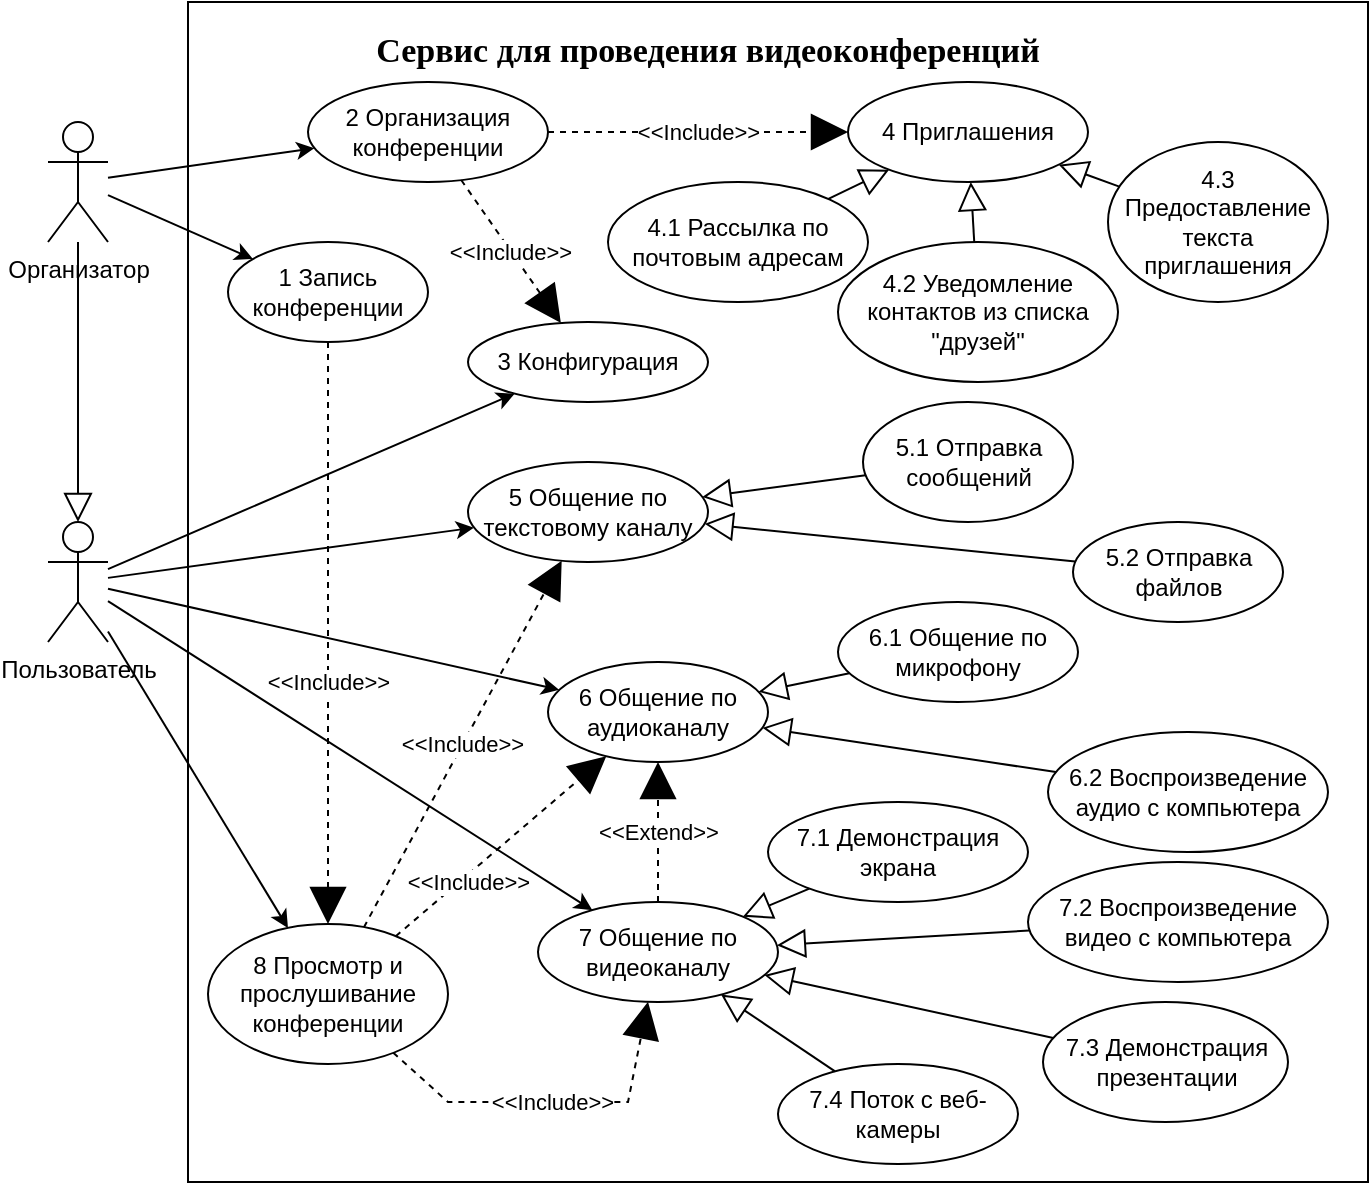 <mxfile version="15.5.4" type="device"><diagram id="Wf5anW7jaSo1bPB-Chxk" name="Page-1"><mxGraphModel dx="1422" dy="747" grid="1" gridSize="10" guides="1" tooltips="1" connect="1" arrows="1" fold="1" page="1" pageScale="1" pageWidth="850" pageHeight="1100" math="0" shadow="0"><root><mxCell id="0"/><mxCell id="1" parent="0"/><mxCell id="dRGXUue91P5uxuQMKvfA-1" value="" style="rounded=0;whiteSpace=wrap;html=1;" vertex="1" parent="1"><mxGeometry x="100" y="10" width="590" height="590" as="geometry"/></mxCell><mxCell id="dRGXUue91P5uxuQMKvfA-2" value="&lt;div&gt;Организатор&lt;/div&gt;" style="shape=umlActor;verticalLabelPosition=bottom;verticalAlign=top;html=1;outlineConnect=0;" vertex="1" parent="1"><mxGeometry x="30" y="70" width="30" height="60" as="geometry"/></mxCell><mxCell id="dRGXUue91P5uxuQMKvfA-3" value="Пользователь" style="shape=umlActor;verticalLabelPosition=bottom;verticalAlign=top;html=1;outlineConnect=0;" vertex="1" parent="1"><mxGeometry x="30" y="270" width="30" height="60" as="geometry"/></mxCell><mxCell id="dRGXUue91P5uxuQMKvfA-4" value="2 Организация конференции" style="ellipse;whiteSpace=wrap;html=1;" vertex="1" parent="1"><mxGeometry x="160" y="50" width="120" height="50" as="geometry"/></mxCell><mxCell id="dRGXUue91P5uxuQMKvfA-5" value="3 Конфигурация" style="ellipse;whiteSpace=wrap;html=1;" vertex="1" parent="1"><mxGeometry x="240" y="170" width="120" height="40" as="geometry"/></mxCell><mxCell id="dRGXUue91P5uxuQMKvfA-6" value="4 Приглашения" style="ellipse;whiteSpace=wrap;html=1;" vertex="1" parent="1"><mxGeometry x="430" y="50" width="120" height="50" as="geometry"/></mxCell><mxCell id="dRGXUue91P5uxuQMKvfA-7" value="4.1 Рассылка по почтовым адресам" style="ellipse;whiteSpace=wrap;html=1;" vertex="1" parent="1"><mxGeometry x="310" y="100" width="130" height="60" as="geometry"/></mxCell><mxCell id="dRGXUue91P5uxuQMKvfA-8" value="4.2 Уведомление контактов из списка &quot;друзей&quot;" style="ellipse;whiteSpace=wrap;html=1;" vertex="1" parent="1"><mxGeometry x="425" y="130" width="140" height="70" as="geometry"/></mxCell><mxCell id="dRGXUue91P5uxuQMKvfA-9" value="4.3 Предоставление текста приглашения" style="ellipse;whiteSpace=wrap;html=1;" vertex="1" parent="1"><mxGeometry x="560" y="80" width="110" height="80" as="geometry"/></mxCell><mxCell id="dRGXUue91P5uxuQMKvfA-10" value="1 Запись конференции" style="ellipse;whiteSpace=wrap;html=1;" vertex="1" parent="1"><mxGeometry x="120" y="130" width="100" height="50" as="geometry"/></mxCell><mxCell id="dRGXUue91P5uxuQMKvfA-11" value="5 Общение по текстовому каналу" style="ellipse;whiteSpace=wrap;html=1;" vertex="1" parent="1"><mxGeometry x="240" y="240" width="120" height="50" as="geometry"/></mxCell><mxCell id="dRGXUue91P5uxuQMKvfA-12" value="&lt;div&gt;6 Общение по аудиоканалу&lt;/div&gt;" style="ellipse;whiteSpace=wrap;html=1;" vertex="1" parent="1"><mxGeometry x="280" y="340" width="110" height="50" as="geometry"/></mxCell><mxCell id="dRGXUue91P5uxuQMKvfA-13" value="7 Общение по видеоканалу" style="ellipse;whiteSpace=wrap;html=1;" vertex="1" parent="1"><mxGeometry x="275" y="460" width="120" height="50" as="geometry"/></mxCell><mxCell id="dRGXUue91P5uxuQMKvfA-14" value="5.1 Отправка сообщений" style="ellipse;whiteSpace=wrap;html=1;" vertex="1" parent="1"><mxGeometry x="437.5" y="210" width="105" height="60" as="geometry"/></mxCell><mxCell id="dRGXUue91P5uxuQMKvfA-15" value="5.2 Отправка файлов" style="ellipse;whiteSpace=wrap;html=1;" vertex="1" parent="1"><mxGeometry x="542.5" y="270" width="105" height="50" as="geometry"/></mxCell><mxCell id="dRGXUue91P5uxuQMKvfA-16" value="6.1 Общение по микрофону" style="ellipse;whiteSpace=wrap;html=1;" vertex="1" parent="1"><mxGeometry x="425" y="310" width="120" height="50" as="geometry"/></mxCell><mxCell id="dRGXUue91P5uxuQMKvfA-17" value="6.2 Воспроизведение аудио с компьютера" style="ellipse;whiteSpace=wrap;html=1;" vertex="1" parent="1"><mxGeometry x="530" y="375" width="140" height="60" as="geometry"/></mxCell><mxCell id="dRGXUue91P5uxuQMKvfA-18" value="7.1 Демонстрация экрана" style="ellipse;whiteSpace=wrap;html=1;" vertex="1" parent="1"><mxGeometry x="390" y="410" width="130" height="50" as="geometry"/></mxCell><mxCell id="dRGXUue91P5uxuQMKvfA-19" value="7.2 Воспроизведение видео с компьютера" style="ellipse;whiteSpace=wrap;html=1;" vertex="1" parent="1"><mxGeometry x="520" y="440" width="150" height="60" as="geometry"/></mxCell><mxCell id="dRGXUue91P5uxuQMKvfA-20" value="7.4 Поток с веб-камеры" style="ellipse;whiteSpace=wrap;html=1;" vertex="1" parent="1"><mxGeometry x="395" y="541" width="120" height="50" as="geometry"/></mxCell><mxCell id="dRGXUue91P5uxuQMKvfA-21" value="7.3 Демонстрация презентации" style="ellipse;whiteSpace=wrap;html=1;" vertex="1" parent="1"><mxGeometry x="527.5" y="510" width="122.5" height="60" as="geometry"/></mxCell><mxCell id="dRGXUue91P5uxuQMKvfA-22" value="" style="endArrow=classic;html=1;rounded=0;" edge="1" parent="1" source="dRGXUue91P5uxuQMKvfA-2" target="dRGXUue91P5uxuQMKvfA-4"><mxGeometry width="50" height="50" relative="1" as="geometry"><mxPoint x="380" y="440" as="sourcePoint"/><mxPoint x="430" y="390" as="targetPoint"/></mxGeometry></mxCell><mxCell id="dRGXUue91P5uxuQMKvfA-23" value="" style="endArrow=classic;html=1;rounded=0;" edge="1" parent="1" source="dRGXUue91P5uxuQMKvfA-2" target="dRGXUue91P5uxuQMKvfA-10"><mxGeometry width="50" height="50" relative="1" as="geometry"><mxPoint x="70" y="109.268" as="sourcePoint"/><mxPoint x="200.16" y="102.919" as="targetPoint"/></mxGeometry></mxCell><mxCell id="dRGXUue91P5uxuQMKvfA-24" value="" style="endArrow=classic;html=1;rounded=0;" edge="1" parent="1" source="dRGXUue91P5uxuQMKvfA-3" target="dRGXUue91P5uxuQMKvfA-5"><mxGeometry width="50" height="50" relative="1" as="geometry"><mxPoint x="80" y="119.268" as="sourcePoint"/><mxPoint x="210.16" y="112.919" as="targetPoint"/></mxGeometry></mxCell><mxCell id="dRGXUue91P5uxuQMKvfA-25" value="" style="endArrow=classic;html=1;rounded=0;" edge="1" parent="1" source="dRGXUue91P5uxuQMKvfA-3" target="dRGXUue91P5uxuQMKvfA-11"><mxGeometry width="50" height="50" relative="1" as="geometry"><mxPoint x="90" y="129.268" as="sourcePoint"/><mxPoint x="220.16" y="122.919" as="targetPoint"/></mxGeometry></mxCell><mxCell id="dRGXUue91P5uxuQMKvfA-26" value="&amp;lt;&amp;lt;Extend&amp;gt;&amp;gt;" style="endArrow=block;endSize=16;endFill=1;html=1;rounded=0;dashed=1;" edge="1" parent="1" source="dRGXUue91P5uxuQMKvfA-13" target="dRGXUue91P5uxuQMKvfA-12"><mxGeometry width="160" relative="1" as="geometry"><mxPoint x="320" y="410" as="sourcePoint"/><mxPoint x="480" y="410" as="targetPoint"/></mxGeometry></mxCell><mxCell id="dRGXUue91P5uxuQMKvfA-27" value="" style="endArrow=block;endFill=0;endSize=12;html=1;rounded=0;" edge="1" parent="1" source="dRGXUue91P5uxuQMKvfA-18" target="dRGXUue91P5uxuQMKvfA-13"><mxGeometry width="160" relative="1" as="geometry"><mxPoint x="320" y="410" as="sourcePoint"/><mxPoint x="480" y="410" as="targetPoint"/></mxGeometry></mxCell><mxCell id="dRGXUue91P5uxuQMKvfA-28" value="" style="endArrow=block;endFill=0;endSize=12;html=1;rounded=0;" edge="1" parent="1" source="dRGXUue91P5uxuQMKvfA-19" target="dRGXUue91P5uxuQMKvfA-13"><mxGeometry width="160" relative="1" as="geometry"><mxPoint x="430" y="600" as="sourcePoint"/><mxPoint x="389.793" y="766.678" as="targetPoint"/></mxGeometry></mxCell><mxCell id="dRGXUue91P5uxuQMKvfA-29" value="" style="endArrow=block;endFill=0;endSize=12;html=1;rounded=0;" edge="1" parent="1" source="dRGXUue91P5uxuQMKvfA-21" target="dRGXUue91P5uxuQMKvfA-13"><mxGeometry width="160" relative="1" as="geometry"><mxPoint x="460.168" y="772.992" as="sourcePoint"/><mxPoint x="399.793" y="776.678" as="targetPoint"/></mxGeometry></mxCell><mxCell id="dRGXUue91P5uxuQMKvfA-30" value="" style="endArrow=block;endFill=0;endSize=12;html=1;rounded=0;" edge="1" parent="1" source="dRGXUue91P5uxuQMKvfA-20" target="dRGXUue91P5uxuQMKvfA-13"><mxGeometry width="160" relative="1" as="geometry"><mxPoint x="470.168" y="782.992" as="sourcePoint"/><mxPoint x="409.793" y="786.678" as="targetPoint"/></mxGeometry></mxCell><mxCell id="dRGXUue91P5uxuQMKvfA-31" value="" style="endArrow=block;endFill=0;endSize=12;html=1;rounded=0;" edge="1" parent="1" source="dRGXUue91P5uxuQMKvfA-16" target="dRGXUue91P5uxuQMKvfA-12"><mxGeometry width="160" relative="1" as="geometry"><mxPoint x="480.168" y="792.992" as="sourcePoint"/><mxPoint x="419.793" y="796.678" as="targetPoint"/></mxGeometry></mxCell><mxCell id="dRGXUue91P5uxuQMKvfA-32" value="" style="endArrow=block;endFill=0;endSize=12;html=1;rounded=0;" edge="1" parent="1" source="dRGXUue91P5uxuQMKvfA-17" target="dRGXUue91P5uxuQMKvfA-12"><mxGeometry width="160" relative="1" as="geometry"><mxPoint x="490.168" y="802.992" as="sourcePoint"/><mxPoint x="429.793" y="806.678" as="targetPoint"/></mxGeometry></mxCell><mxCell id="dRGXUue91P5uxuQMKvfA-33" value="" style="endArrow=block;endFill=0;endSize=12;html=1;rounded=0;" edge="1" parent="1" source="dRGXUue91P5uxuQMKvfA-7" target="dRGXUue91P5uxuQMKvfA-6"><mxGeometry width="160" relative="1" as="geometry"><mxPoint x="500.168" y="812.992" as="sourcePoint"/><mxPoint x="439.793" y="816.678" as="targetPoint"/></mxGeometry></mxCell><mxCell id="dRGXUue91P5uxuQMKvfA-34" value="" style="endArrow=block;endFill=0;endSize=12;html=1;rounded=0;" edge="1" parent="1" source="dRGXUue91P5uxuQMKvfA-8" target="dRGXUue91P5uxuQMKvfA-6"><mxGeometry width="160" relative="1" as="geometry"><mxPoint x="383.238" y="233.122" as="sourcePoint"/><mxPoint x="406.567" y="196.823" as="targetPoint"/></mxGeometry></mxCell><mxCell id="dRGXUue91P5uxuQMKvfA-35" value="" style="endArrow=block;endFill=0;endSize=12;html=1;rounded=0;" edge="1" parent="1" source="dRGXUue91P5uxuQMKvfA-9" target="dRGXUue91P5uxuQMKvfA-6"><mxGeometry width="160" relative="1" as="geometry"><mxPoint x="393.238" y="243.122" as="sourcePoint"/><mxPoint x="416.567" y="206.823" as="targetPoint"/></mxGeometry></mxCell><mxCell id="dRGXUue91P5uxuQMKvfA-36" value="&amp;lt;&amp;lt;Include&amp;gt;&amp;gt;" style="endArrow=block;endSize=16;endFill=1;html=1;rounded=0;dashed=1;" edge="1" parent="1" source="dRGXUue91P5uxuQMKvfA-4" target="dRGXUue91P5uxuQMKvfA-6"><mxGeometry width="160" relative="1" as="geometry"><mxPoint x="320" y="720" as="sourcePoint"/><mxPoint x="320" y="600" as="targetPoint"/></mxGeometry></mxCell><mxCell id="dRGXUue91P5uxuQMKvfA-37" value="&amp;lt;&amp;lt;Include&amp;gt;&amp;gt;" style="endArrow=block;endSize=16;endFill=1;html=1;rounded=0;dashed=1;" edge="1" parent="1" source="dRGXUue91P5uxuQMKvfA-4" target="dRGXUue91P5uxuQMKvfA-5"><mxGeometry width="160" relative="1" as="geometry"><mxPoint x="330" y="730" as="sourcePoint"/><mxPoint x="330" y="610" as="targetPoint"/></mxGeometry></mxCell><mxCell id="dRGXUue91P5uxuQMKvfA-38" value="" style="endArrow=block;endFill=0;endSize=12;html=1;rounded=0;" edge="1" parent="1" source="dRGXUue91P5uxuQMKvfA-14" target="dRGXUue91P5uxuQMKvfA-11"><mxGeometry width="160" relative="1" as="geometry"><mxPoint x="510.416" y="575.296" as="sourcePoint"/><mxPoint x="379.573" y="564.766" as="targetPoint"/></mxGeometry></mxCell><mxCell id="dRGXUue91P5uxuQMKvfA-39" value="" style="endArrow=block;endFill=0;endSize=12;html=1;rounded=0;" edge="1" parent="1" source="dRGXUue91P5uxuQMKvfA-15" target="dRGXUue91P5uxuQMKvfA-11"><mxGeometry width="160" relative="1" as="geometry"><mxPoint x="520.416" y="585.296" as="sourcePoint"/><mxPoint x="389.573" y="574.766" as="targetPoint"/></mxGeometry></mxCell><mxCell id="dRGXUue91P5uxuQMKvfA-40" value="Сервис для проведения видеоконференций" style="text;html=1;strokeColor=none;fillColor=none;align=center;verticalAlign=middle;whiteSpace=wrap;rounded=0;fontFamily=Times New Roman;fontSize=17;fontStyle=1" vertex="1" parent="1"><mxGeometry x="190" y="20" width="340" height="30" as="geometry"/></mxCell><mxCell id="dRGXUue91P5uxuQMKvfA-41" value="8 Просмотр и прослушивание конференции" style="ellipse;whiteSpace=wrap;html=1;" vertex="1" parent="1"><mxGeometry x="110" y="471" width="120" height="70" as="geometry"/></mxCell><mxCell id="dRGXUue91P5uxuQMKvfA-42" value="" style="endArrow=classic;html=1;rounded=0;" edge="1" parent="1" source="dRGXUue91P5uxuQMKvfA-3" target="dRGXUue91P5uxuQMKvfA-41"><mxGeometry width="50" height="50" relative="1" as="geometry"><mxPoint x="70" y="320.909" as="sourcePoint"/><mxPoint x="305.001" y="491.819" as="targetPoint"/></mxGeometry></mxCell><mxCell id="dRGXUue91P5uxuQMKvfA-43" value="&amp;lt;&amp;lt;Include&amp;gt;&amp;gt;" style="endArrow=block;endSize=16;endFill=1;html=1;rounded=0;dashed=1;" edge="1" parent="1" source="dRGXUue91P5uxuQMKvfA-41" target="dRGXUue91P5uxuQMKvfA-13"><mxGeometry width="160" relative="1" as="geometry"><mxPoint x="245.56" y="109.145" as="sourcePoint"/><mxPoint x="317.385" y="220.447" as="targetPoint"/><Array as="points"><mxPoint x="230" y="560"/><mxPoint x="320" y="560"/></Array></mxGeometry></mxCell><mxCell id="dRGXUue91P5uxuQMKvfA-44" value="&amp;lt;&amp;lt;Include&amp;gt;&amp;gt;" style="endArrow=block;endSize=16;endFill=1;html=1;rounded=0;dashed=1;" edge="1" parent="1" source="dRGXUue91P5uxuQMKvfA-41" target="dRGXUue91P5uxuQMKvfA-12"><mxGeometry x="-0.35" y="-3" width="160" relative="1" as="geometry"><mxPoint x="290" y="85" as="sourcePoint"/><mxPoint x="440" y="85" as="targetPoint"/><Array as="points"/><mxPoint as="offset"/></mxGeometry></mxCell><mxCell id="dRGXUue91P5uxuQMKvfA-45" value="" style="endArrow=classic;html=1;rounded=0;" edge="1" parent="1" source="dRGXUue91P5uxuQMKvfA-3" target="dRGXUue91P5uxuQMKvfA-13"><mxGeometry width="50" height="50" relative="1" as="geometry"><mxPoint x="110" y="149.268" as="sourcePoint"/><mxPoint x="240.16" y="142.919" as="targetPoint"/></mxGeometry></mxCell><mxCell id="dRGXUue91P5uxuQMKvfA-46" value="" style="endArrow=block;endFill=0;endSize=12;html=1;rounded=0;" edge="1" parent="1" source="dRGXUue91P5uxuQMKvfA-2" target="dRGXUue91P5uxuQMKvfA-3"><mxGeometry width="160" relative="1" as="geometry"><mxPoint x="540.498" y="533.757" as="sourcePoint"/><mxPoint x="386.857" y="516.388" as="targetPoint"/></mxGeometry></mxCell><mxCell id="dRGXUue91P5uxuQMKvfA-47" value="&amp;lt;&amp;lt;Include&amp;gt;&amp;gt;" style="endArrow=block;endSize=16;endFill=1;html=1;rounded=0;dashed=1;" edge="1" parent="1" source="dRGXUue91P5uxuQMKvfA-10" target="dRGXUue91P5uxuQMKvfA-41"><mxGeometry x="0.168" width="160" relative="1" as="geometry"><mxPoint x="245.56" y="109.145" as="sourcePoint"/><mxPoint x="317.385" y="220.447" as="targetPoint"/><mxPoint as="offset"/></mxGeometry></mxCell><mxCell id="dRGXUue91P5uxuQMKvfA-48" value="" style="endArrow=classic;html=1;rounded=0;" edge="1" parent="1" source="dRGXUue91P5uxuQMKvfA-3" target="dRGXUue91P5uxuQMKvfA-12"><mxGeometry width="50" height="50" relative="1" as="geometry"><mxPoint x="100" y="139.268" as="sourcePoint"/><mxPoint x="230.16" y="132.919" as="targetPoint"/></mxGeometry></mxCell><mxCell id="dRGXUue91P5uxuQMKvfA-49" value="&amp;lt;&amp;lt;Include&amp;gt;&amp;gt;" style="endArrow=block;endSize=16;endFill=1;html=1;rounded=0;dashed=1;" edge="1" parent="1" source="dRGXUue91P5uxuQMKvfA-41" target="dRGXUue91P5uxuQMKvfA-11"><mxGeometry width="160" relative="1" as="geometry"><mxPoint x="219.324" y="494.465" as="sourcePoint"/><mxPoint x="311.78" y="398.871" as="targetPoint"/><Array as="points"/></mxGeometry></mxCell></root></mxGraphModel></diagram></mxfile>